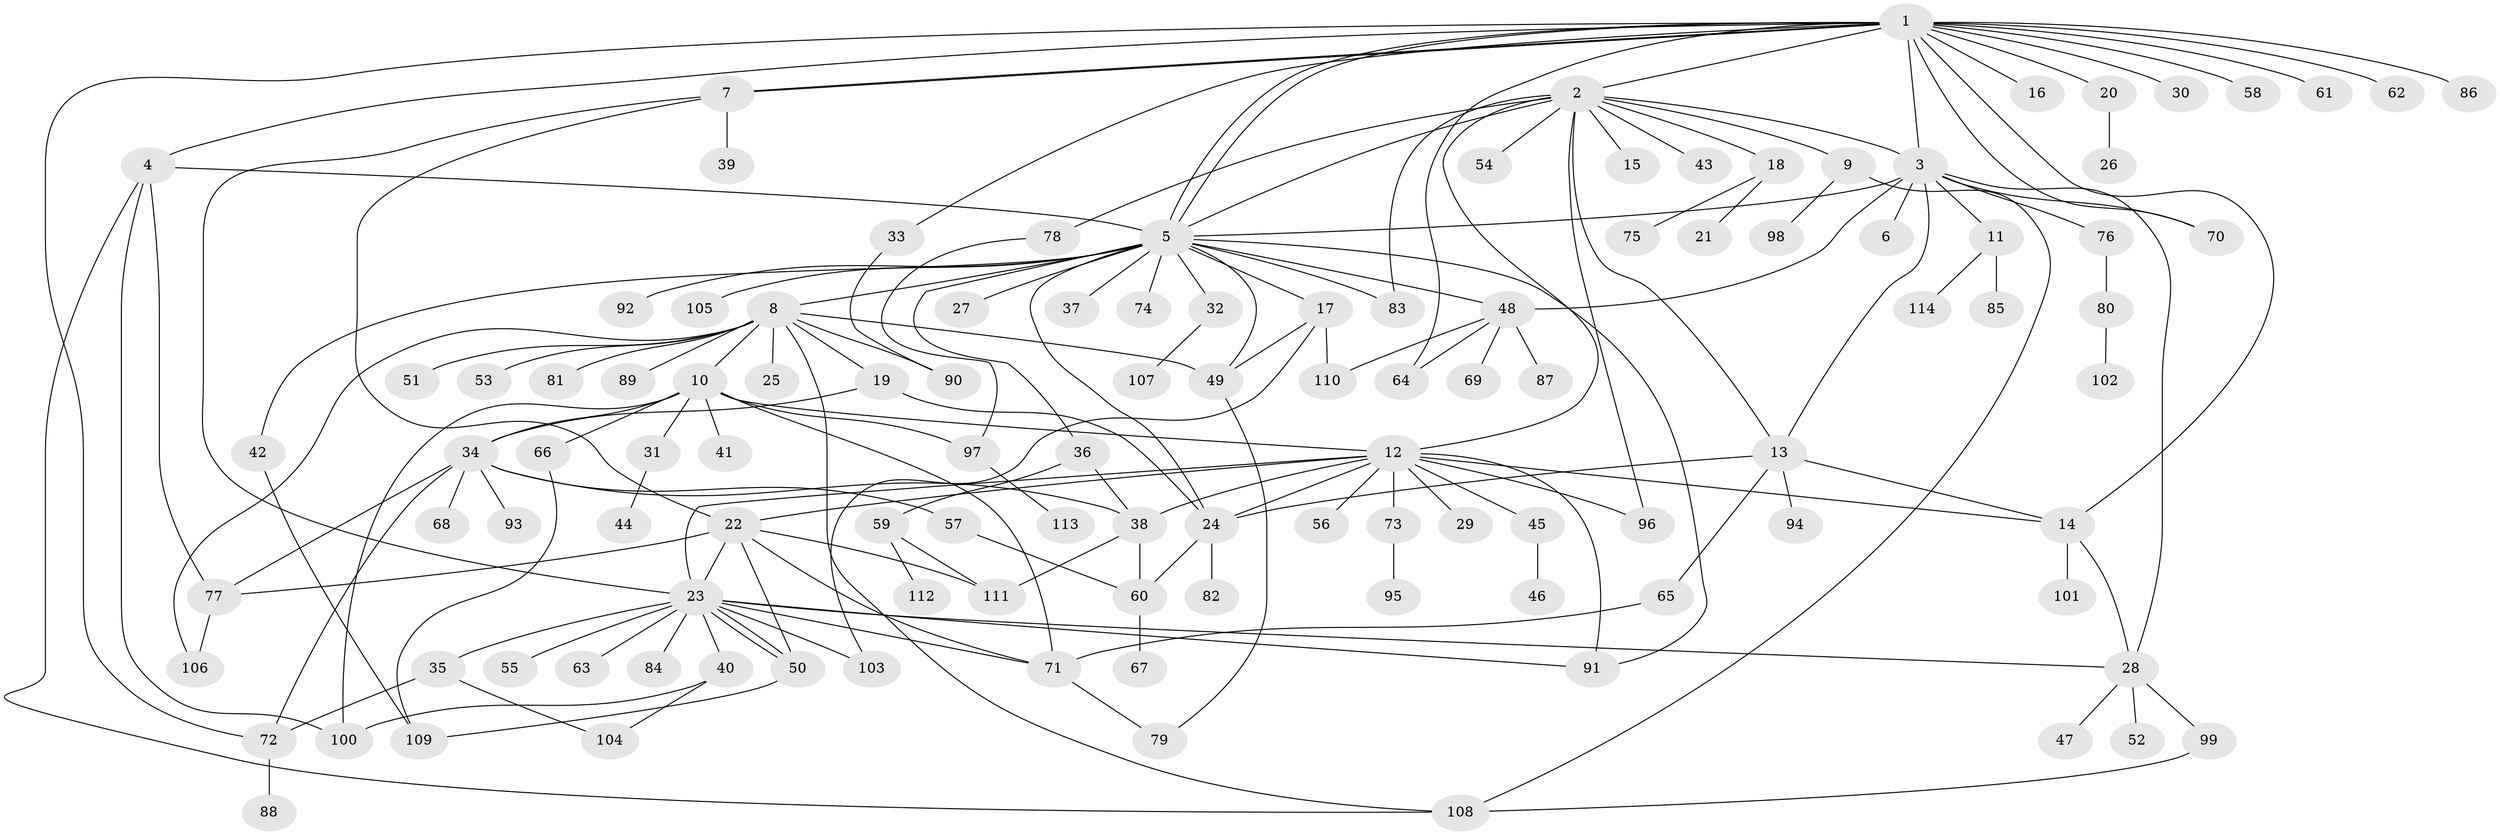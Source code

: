 // coarse degree distribution, {22: 0.012658227848101266, 1: 0.5949367088607594, 3: 0.05063291139240506, 13: 0.012658227848101266, 2: 0.189873417721519, 5: 0.0379746835443038, 6: 0.012658227848101266, 4: 0.05063291139240506, 12: 0.012658227848101266, 17: 0.012658227848101266, 18: 0.012658227848101266}
// Generated by graph-tools (version 1.1) at 2025/50/03/04/25 21:50:09]
// undirected, 114 vertices, 170 edges
graph export_dot {
graph [start="1"]
  node [color=gray90,style=filled];
  1;
  2;
  3;
  4;
  5;
  6;
  7;
  8;
  9;
  10;
  11;
  12;
  13;
  14;
  15;
  16;
  17;
  18;
  19;
  20;
  21;
  22;
  23;
  24;
  25;
  26;
  27;
  28;
  29;
  30;
  31;
  32;
  33;
  34;
  35;
  36;
  37;
  38;
  39;
  40;
  41;
  42;
  43;
  44;
  45;
  46;
  47;
  48;
  49;
  50;
  51;
  52;
  53;
  54;
  55;
  56;
  57;
  58;
  59;
  60;
  61;
  62;
  63;
  64;
  65;
  66;
  67;
  68;
  69;
  70;
  71;
  72;
  73;
  74;
  75;
  76;
  77;
  78;
  79;
  80;
  81;
  82;
  83;
  84;
  85;
  86;
  87;
  88;
  89;
  90;
  91;
  92;
  93;
  94;
  95;
  96;
  97;
  98;
  99;
  100;
  101;
  102;
  103;
  104;
  105;
  106;
  107;
  108;
  109;
  110;
  111;
  112;
  113;
  114;
  1 -- 2;
  1 -- 3;
  1 -- 4;
  1 -- 5;
  1 -- 5;
  1 -- 7;
  1 -- 7;
  1 -- 14;
  1 -- 16;
  1 -- 20;
  1 -- 30;
  1 -- 33;
  1 -- 58;
  1 -- 61;
  1 -- 62;
  1 -- 64;
  1 -- 70;
  1 -- 72;
  1 -- 86;
  2 -- 3;
  2 -- 5;
  2 -- 9;
  2 -- 12;
  2 -- 13;
  2 -- 15;
  2 -- 18;
  2 -- 43;
  2 -- 54;
  2 -- 78;
  2 -- 83;
  2 -- 96;
  3 -- 5;
  3 -- 6;
  3 -- 11;
  3 -- 13;
  3 -- 28;
  3 -- 48;
  3 -- 70;
  3 -- 76;
  4 -- 5;
  4 -- 77;
  4 -- 100;
  4 -- 108;
  5 -- 8;
  5 -- 17;
  5 -- 24;
  5 -- 27;
  5 -- 32;
  5 -- 36;
  5 -- 37;
  5 -- 42;
  5 -- 48;
  5 -- 49;
  5 -- 74;
  5 -- 83;
  5 -- 91;
  5 -- 92;
  5 -- 105;
  7 -- 22;
  7 -- 23;
  7 -- 39;
  8 -- 10;
  8 -- 19;
  8 -- 25;
  8 -- 49;
  8 -- 51;
  8 -- 53;
  8 -- 81;
  8 -- 89;
  8 -- 90;
  8 -- 106;
  8 -- 108;
  9 -- 98;
  9 -- 108;
  10 -- 12;
  10 -- 31;
  10 -- 34;
  10 -- 41;
  10 -- 66;
  10 -- 71;
  10 -- 97;
  10 -- 100;
  11 -- 85;
  11 -- 114;
  12 -- 14;
  12 -- 22;
  12 -- 23;
  12 -- 24;
  12 -- 29;
  12 -- 38;
  12 -- 45;
  12 -- 56;
  12 -- 73;
  12 -- 91;
  12 -- 96;
  13 -- 14;
  13 -- 24;
  13 -- 65;
  13 -- 94;
  14 -- 28;
  14 -- 101;
  17 -- 49;
  17 -- 103;
  17 -- 110;
  18 -- 21;
  18 -- 75;
  19 -- 24;
  19 -- 34;
  20 -- 26;
  22 -- 23;
  22 -- 50;
  22 -- 71;
  22 -- 77;
  22 -- 111;
  23 -- 28;
  23 -- 35;
  23 -- 40;
  23 -- 50;
  23 -- 50;
  23 -- 55;
  23 -- 63;
  23 -- 71;
  23 -- 84;
  23 -- 91;
  23 -- 103;
  24 -- 60;
  24 -- 82;
  28 -- 47;
  28 -- 52;
  28 -- 99;
  31 -- 44;
  32 -- 107;
  33 -- 90;
  34 -- 38;
  34 -- 57;
  34 -- 68;
  34 -- 72;
  34 -- 77;
  34 -- 93;
  35 -- 72;
  35 -- 104;
  36 -- 38;
  36 -- 59;
  38 -- 60;
  38 -- 111;
  40 -- 100;
  40 -- 104;
  42 -- 109;
  45 -- 46;
  48 -- 64;
  48 -- 69;
  48 -- 87;
  48 -- 110;
  49 -- 79;
  50 -- 109;
  57 -- 60;
  59 -- 111;
  59 -- 112;
  60 -- 67;
  65 -- 71;
  66 -- 109;
  71 -- 79;
  72 -- 88;
  73 -- 95;
  76 -- 80;
  77 -- 106;
  78 -- 97;
  80 -- 102;
  97 -- 113;
  99 -- 108;
}
